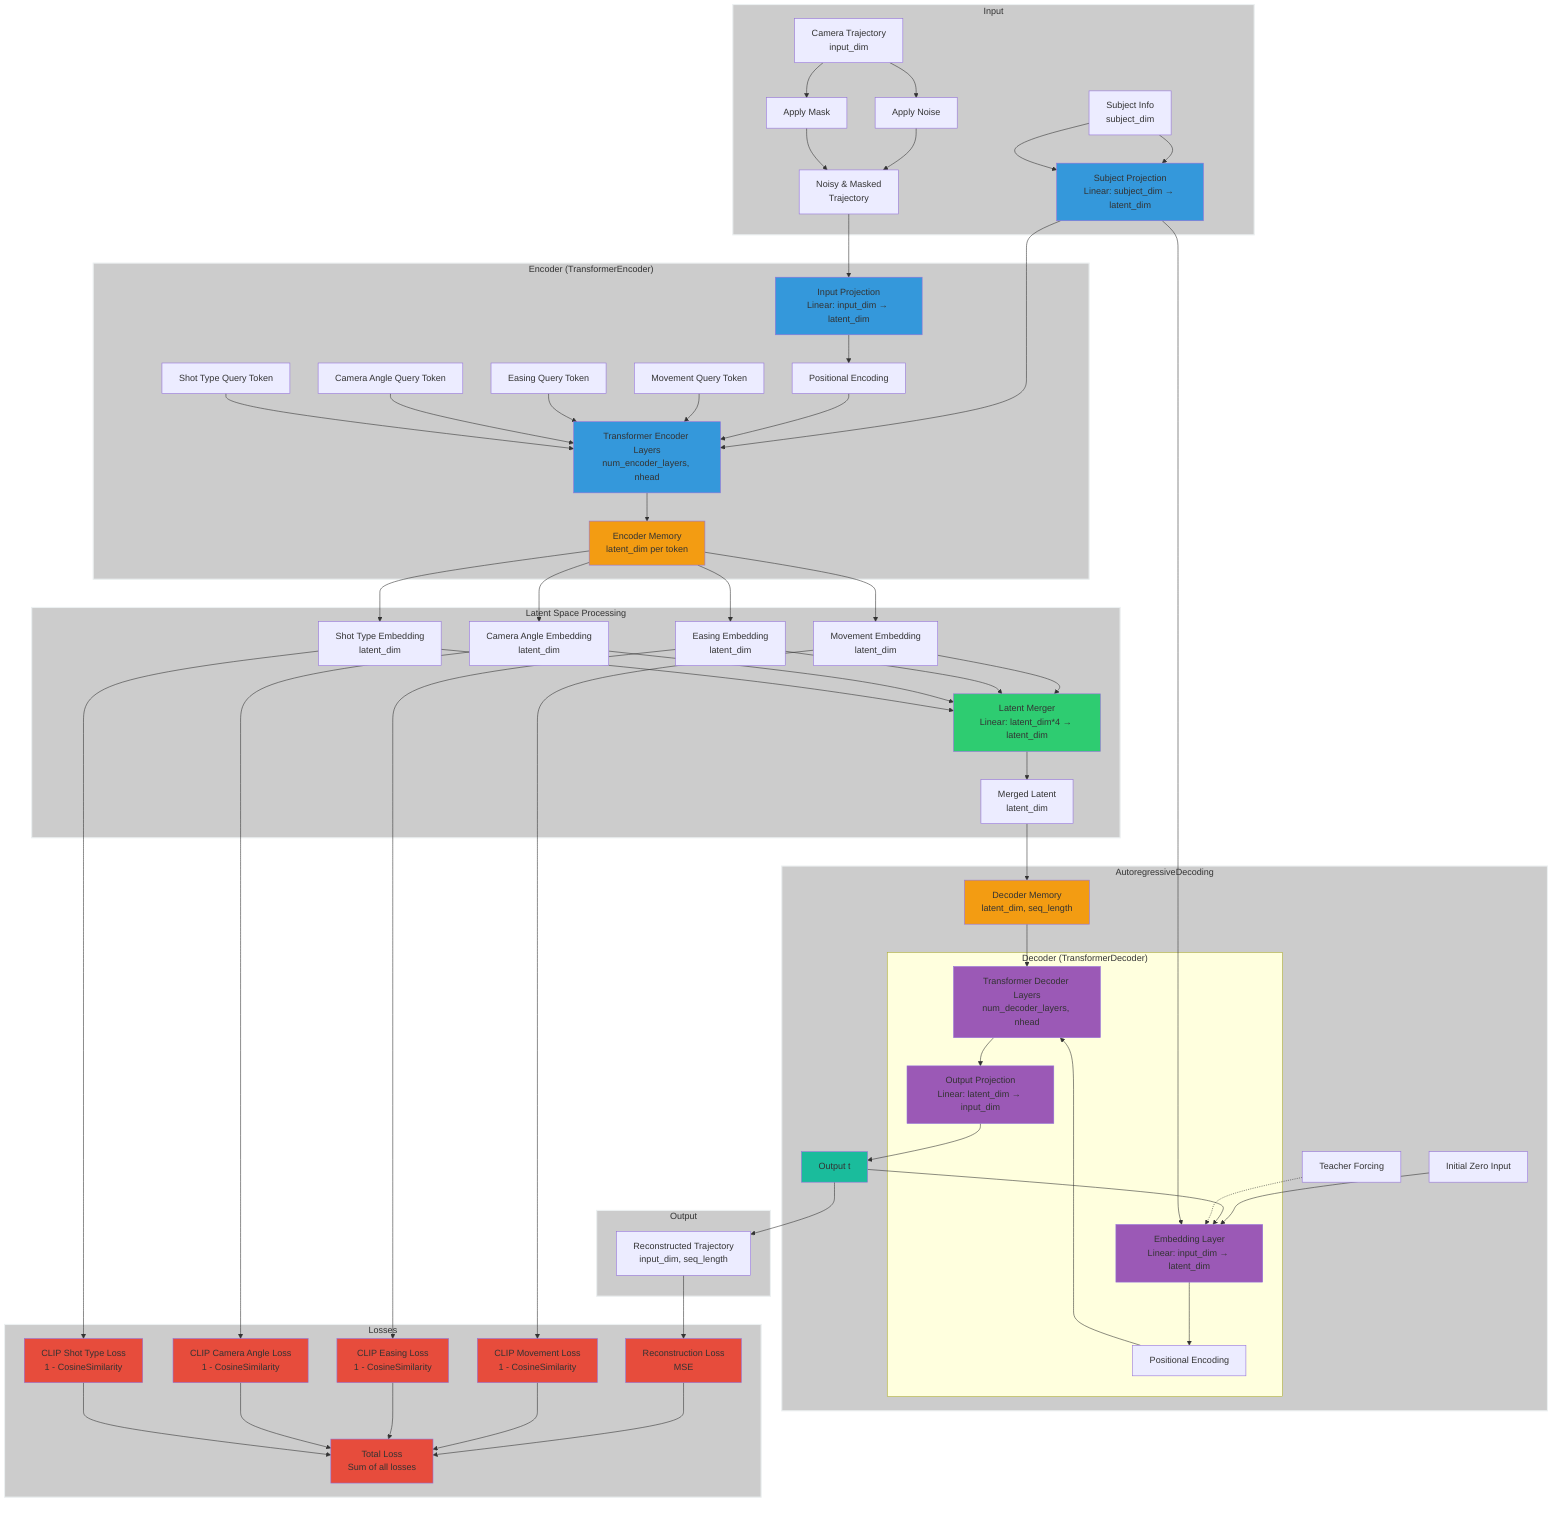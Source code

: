 graph TD
    subgraph Input
        A[Camera Trajectory<br>input_dim] --> B[Apply Noise]
        A --> C[Apply Mask]
        B & C --> D[Noisy & Masked<br>Trajectory]
        S[Subject Info<br>subject_dim] --> SP[Subject Projection<br>Linear: subject_dim → latent_dim]
    end

    subgraph Encoder["Encoder (TransformerEncoder)"]
        E[Input Projection<br>Linear: input_dim → latent_dim]
        F[Positional Encoding]
        G[Transformer Encoder Layers<br>num_encoder_layers, nhead]
        H1[Movement Query Token]
        H2[Easing Query Token]
        H3[Camera Angle Query Token]
        H4[Shot Type Query Token]
        M1[Encoder Memory<br>latent_dim per token]
    end

    subgraph LatentSpace["Latent Space Processing"]
        I1[Movement Embedding<br>latent_dim]
        I2[Easing Embedding<br>latent_dim]
        I3[Camera Angle Embedding<br>latent_dim]
        I4[Shot Type Embedding<br>latent_dim]
        J[Latent Merger<br>Linear: latent_dim*4 → latent_dim]
        K[Merged Latent<br>latent_dim]
    end

    subgraph AutoregressiveDecoding
        subgraph Decoder["Decoder (TransformerDecoder)"]
            L[Embedding Layer<br>Linear: input_dim → latent_dim]
            M[Positional Encoding]
            N[Transformer Decoder Layers<br>num_decoder_layers, nhead]
            O[Output Projection<br>Linear: latent_dim → input_dim]
        end
        P[Initial Zero Input]
        Q[Teacher Forcing]
        R1[Output t]
        M2[Decoder Memory<br>latent_dim, seq_length]
    end

    subgraph Output
        R[Reconstructed Trajectory<br>input_dim, seq_length]
    end

    subgraph Losses
        S1[Reconstruction Loss<br>MSE]
        S2[CLIP Movement Loss<br>1 - CosineSimilarity]
        S3[CLIP Easing Loss<br>1 - CosineSimilarity]
        S4[CLIP Camera Angle Loss<br>1 - CosineSimilarity]
        S5[CLIP Shot Type Loss<br>1 - CosineSimilarity]
        T[Total Loss<br>Sum of all losses]
    end

    S --> SP
    SP --> G
    D --> E --> F --> G
    H1 & H2 & H3 & H4 --> G
    G --> M1
    M1 --> I1 & I2 & I3 & I4
    I1 & I2 & I3 & I4 --> J --> K
    K --> M2
    M2 --> N
    P --> L
    L --> M --> N
    N --> O --> R1
    R1 --> L
    Q -.-> L
    R1 --> R
    R --> S1
    I1 --> S2
    I2 --> S3
    I3 --> S4
    I4 --> S5
    S1 & S2 & S3 & S4 & S5 --> T
    SP --> L

    classDef subgraphStyle fill:#cccccc,stroke:#ecf0f1,stroke-width:2px;
    class Input,Encoder,LatentSpace,AutoregressiveDecoding,Output,Losses subgraphStyle;

    style E fill:#3498db
    style G fill:#3498db
    style J fill:#2ecc71
    style L fill:#9b59b6
    style N fill:#9b59b6
    style O fill:#9b59b6
    style M1 fill:#f39c12
    style M2 fill:#f39c12
    style R1 fill:#1abc9c
    style S1 fill:#e74c3c
    style S2 fill:#e74c3c
    style S3 fill:#e74c3c
    style S4 fill:#e74c3c
    style S5 fill:#e74c3c
    style T fill:#e74c3c
    style SP fill:#3498db